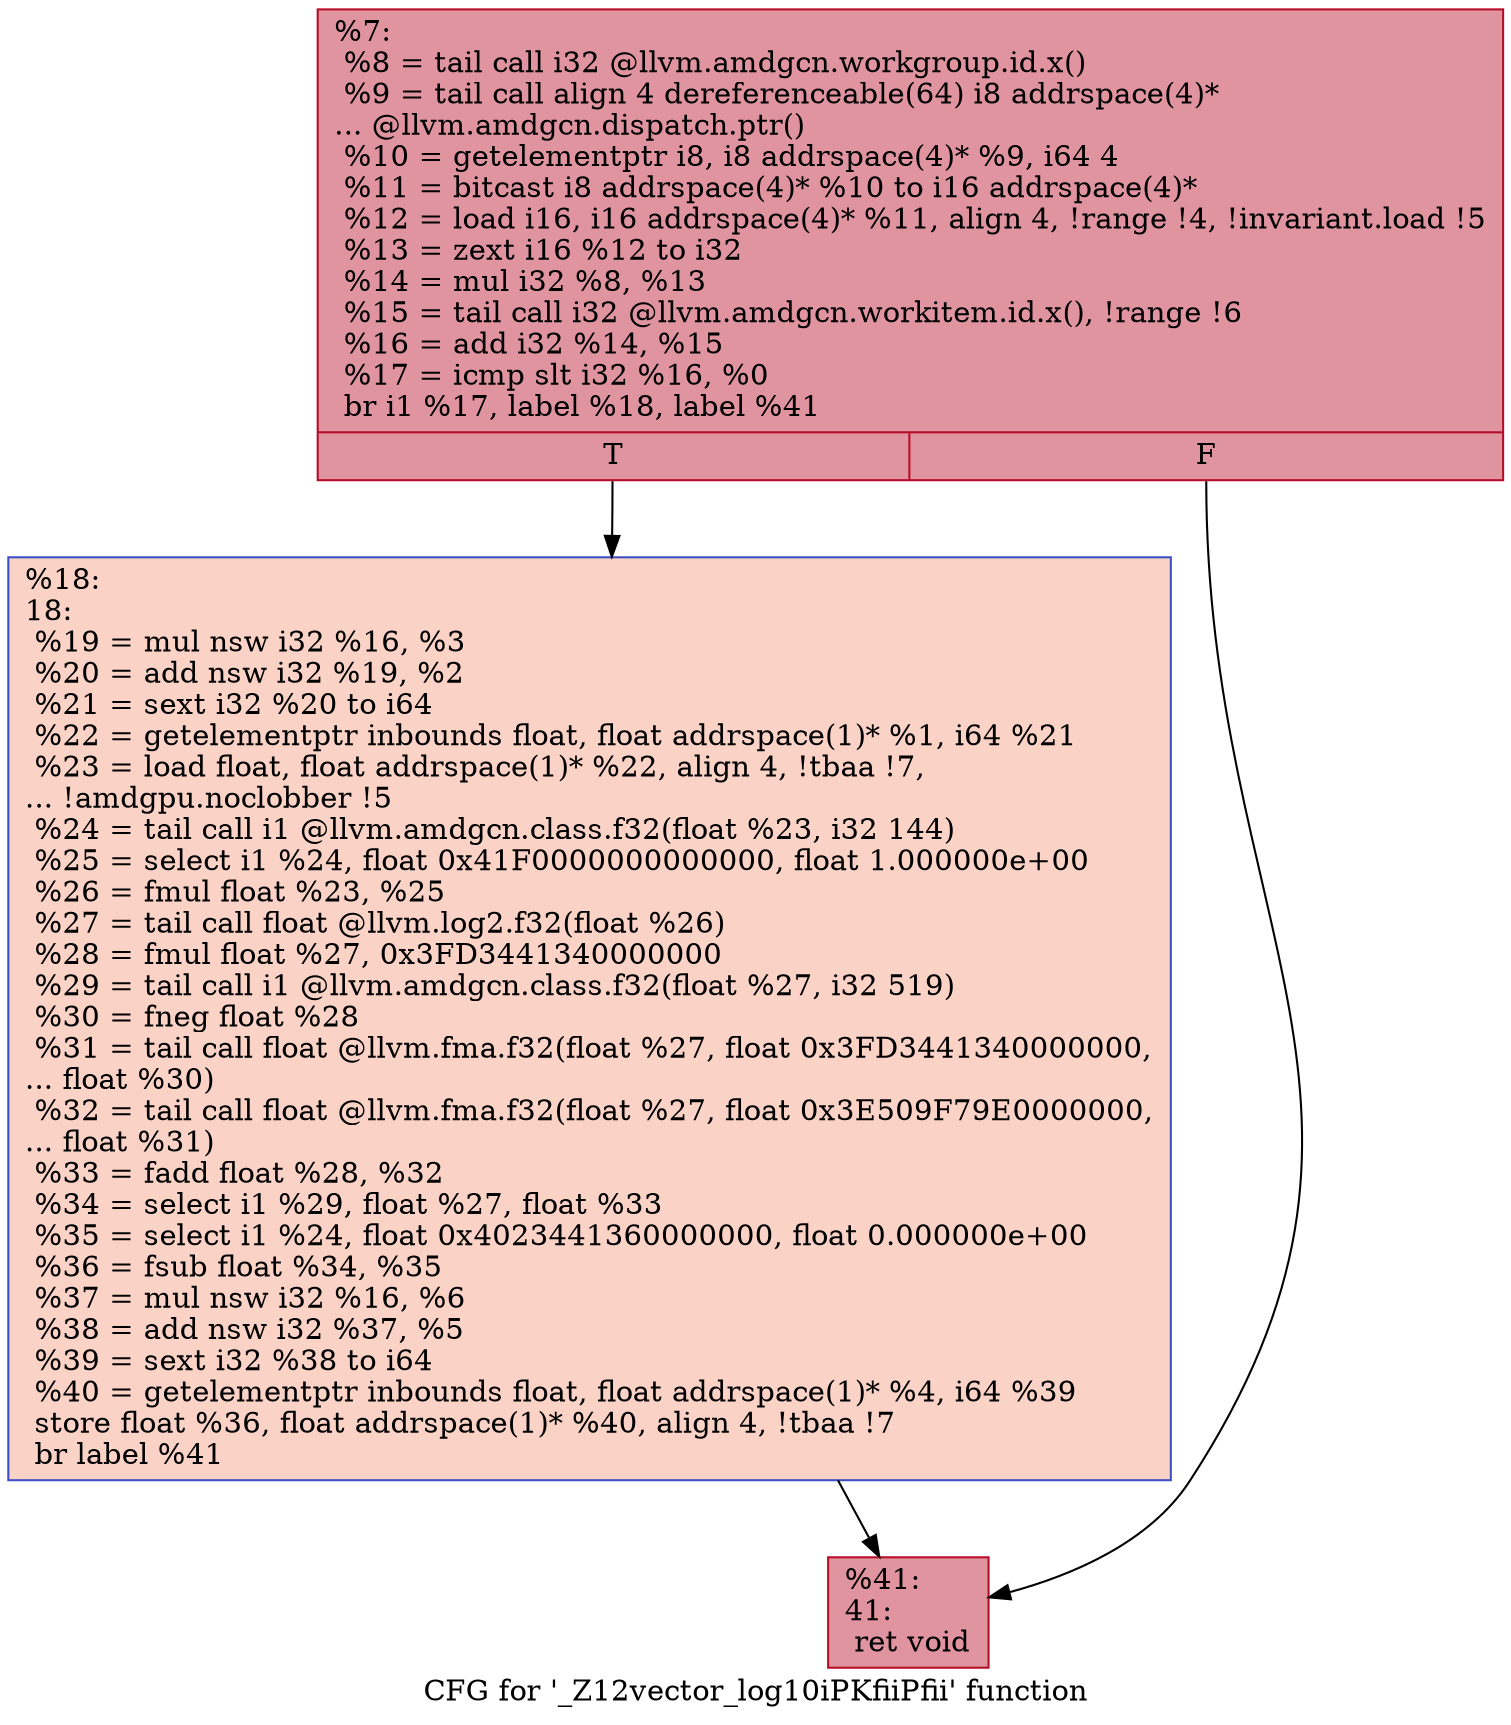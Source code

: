 digraph "CFG for '_Z12vector_log10iPKfiiPfii' function" {
	label="CFG for '_Z12vector_log10iPKfiiPfii' function";

	Node0x5f4a660 [shape=record,color="#b70d28ff", style=filled, fillcolor="#b70d2870",label="{%7:\l  %8 = tail call i32 @llvm.amdgcn.workgroup.id.x()\l  %9 = tail call align 4 dereferenceable(64) i8 addrspace(4)*\l... @llvm.amdgcn.dispatch.ptr()\l  %10 = getelementptr i8, i8 addrspace(4)* %9, i64 4\l  %11 = bitcast i8 addrspace(4)* %10 to i16 addrspace(4)*\l  %12 = load i16, i16 addrspace(4)* %11, align 4, !range !4, !invariant.load !5\l  %13 = zext i16 %12 to i32\l  %14 = mul i32 %8, %13\l  %15 = tail call i32 @llvm.amdgcn.workitem.id.x(), !range !6\l  %16 = add i32 %14, %15\l  %17 = icmp slt i32 %16, %0\l  br i1 %17, label %18, label %41\l|{<s0>T|<s1>F}}"];
	Node0x5f4a660:s0 -> Node0x5f4c590;
	Node0x5f4a660:s1 -> Node0x5f4c620;
	Node0x5f4c590 [shape=record,color="#3d50c3ff", style=filled, fillcolor="#f59c7d70",label="{%18:\l18:                                               \l  %19 = mul nsw i32 %16, %3\l  %20 = add nsw i32 %19, %2\l  %21 = sext i32 %20 to i64\l  %22 = getelementptr inbounds float, float addrspace(1)* %1, i64 %21\l  %23 = load float, float addrspace(1)* %22, align 4, !tbaa !7,\l... !amdgpu.noclobber !5\l  %24 = tail call i1 @llvm.amdgcn.class.f32(float %23, i32 144)\l  %25 = select i1 %24, float 0x41F0000000000000, float 1.000000e+00\l  %26 = fmul float %23, %25\l  %27 = tail call float @llvm.log2.f32(float %26)\l  %28 = fmul float %27, 0x3FD3441340000000\l  %29 = tail call i1 @llvm.amdgcn.class.f32(float %27, i32 519)\l  %30 = fneg float %28\l  %31 = tail call float @llvm.fma.f32(float %27, float 0x3FD3441340000000,\l... float %30)\l  %32 = tail call float @llvm.fma.f32(float %27, float 0x3E509F79E0000000,\l... float %31)\l  %33 = fadd float %28, %32\l  %34 = select i1 %29, float %27, float %33\l  %35 = select i1 %24, float 0x4023441360000000, float 0.000000e+00\l  %36 = fsub float %34, %35\l  %37 = mul nsw i32 %16, %6\l  %38 = add nsw i32 %37, %5\l  %39 = sext i32 %38 to i64\l  %40 = getelementptr inbounds float, float addrspace(1)* %4, i64 %39\l  store float %36, float addrspace(1)* %40, align 4, !tbaa !7\l  br label %41\l}"];
	Node0x5f4c590 -> Node0x5f4c620;
	Node0x5f4c620 [shape=record,color="#b70d28ff", style=filled, fillcolor="#b70d2870",label="{%41:\l41:                                               \l  ret void\l}"];
}
